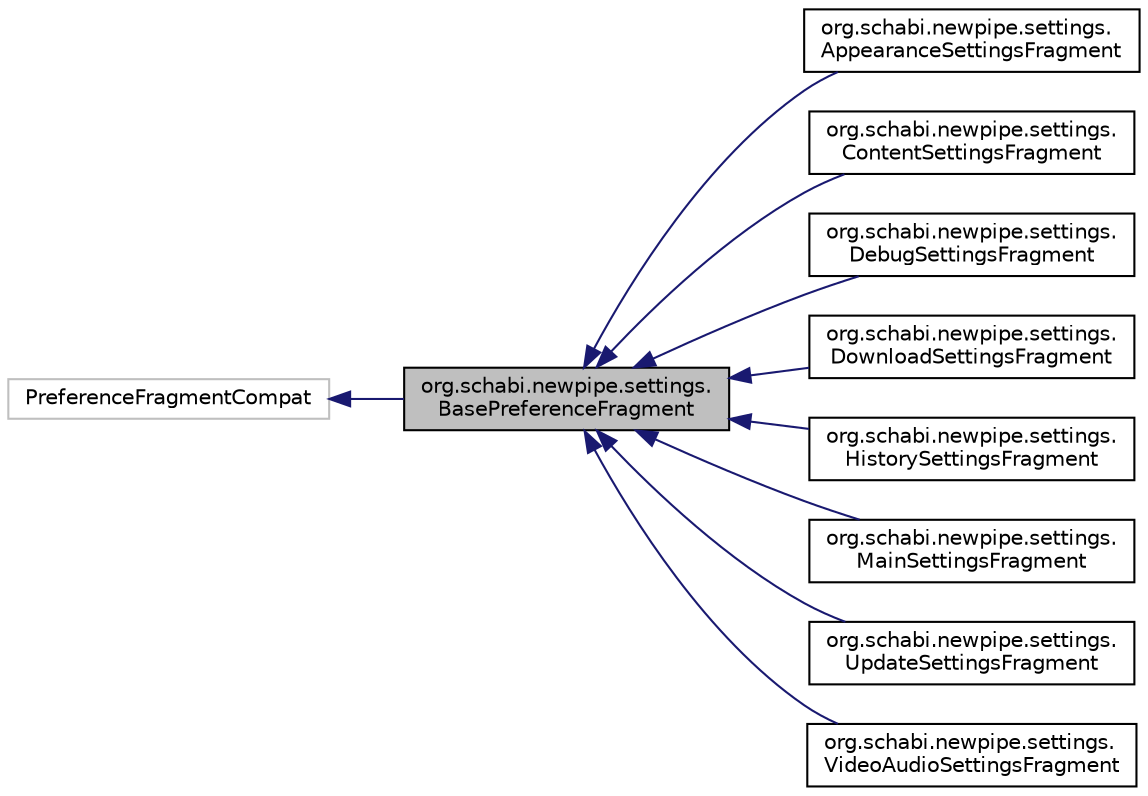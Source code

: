 digraph "org.schabi.newpipe.settings.BasePreferenceFragment"
{
 // LATEX_PDF_SIZE
  edge [fontname="Helvetica",fontsize="10",labelfontname="Helvetica",labelfontsize="10"];
  node [fontname="Helvetica",fontsize="10",shape=record];
  rankdir="LR";
  Node0 [label="org.schabi.newpipe.settings.\lBasePreferenceFragment",height=0.2,width=0.4,color="black", fillcolor="grey75", style="filled", fontcolor="black",tooltip=" "];
  Node1 -> Node0 [dir="back",color="midnightblue",fontsize="10",style="solid",fontname="Helvetica"];
  Node1 [label="PreferenceFragmentCompat",height=0.2,width=0.4,color="grey75", fillcolor="white", style="filled",tooltip=" "];
  Node0 -> Node2 [dir="back",color="midnightblue",fontsize="10",style="solid",fontname="Helvetica"];
  Node2 [label="org.schabi.newpipe.settings.\lAppearanceSettingsFragment",height=0.2,width=0.4,color="black", fillcolor="white", style="filled",URL="$classorg_1_1schabi_1_1newpipe_1_1settings_1_1_appearance_settings_fragment.html",tooltip=" "];
  Node0 -> Node3 [dir="back",color="midnightblue",fontsize="10",style="solid",fontname="Helvetica"];
  Node3 [label="org.schabi.newpipe.settings.\lContentSettingsFragment",height=0.2,width=0.4,color="black", fillcolor="white", style="filled",URL="$classorg_1_1schabi_1_1newpipe_1_1settings_1_1_content_settings_fragment.html",tooltip=" "];
  Node0 -> Node4 [dir="back",color="midnightblue",fontsize="10",style="solid",fontname="Helvetica"];
  Node4 [label="org.schabi.newpipe.settings.\lDebugSettingsFragment",height=0.2,width=0.4,color="black", fillcolor="white", style="filled",URL="$classorg_1_1schabi_1_1newpipe_1_1settings_1_1_debug_settings_fragment.html",tooltip=" "];
  Node0 -> Node5 [dir="back",color="midnightblue",fontsize="10",style="solid",fontname="Helvetica"];
  Node5 [label="org.schabi.newpipe.settings.\lDownloadSettingsFragment",height=0.2,width=0.4,color="black", fillcolor="white", style="filled",URL="$classorg_1_1schabi_1_1newpipe_1_1settings_1_1_download_settings_fragment.html",tooltip=" "];
  Node0 -> Node6 [dir="back",color="midnightblue",fontsize="10",style="solid",fontname="Helvetica"];
  Node6 [label="org.schabi.newpipe.settings.\lHistorySettingsFragment",height=0.2,width=0.4,color="black", fillcolor="white", style="filled",URL="$classorg_1_1schabi_1_1newpipe_1_1settings_1_1_history_settings_fragment.html",tooltip=" "];
  Node0 -> Node7 [dir="back",color="midnightblue",fontsize="10",style="solid",fontname="Helvetica"];
  Node7 [label="org.schabi.newpipe.settings.\lMainSettingsFragment",height=0.2,width=0.4,color="black", fillcolor="white", style="filled",URL="$classorg_1_1schabi_1_1newpipe_1_1settings_1_1_main_settings_fragment.html",tooltip=" "];
  Node0 -> Node8 [dir="back",color="midnightblue",fontsize="10",style="solid",fontname="Helvetica"];
  Node8 [label="org.schabi.newpipe.settings.\lUpdateSettingsFragment",height=0.2,width=0.4,color="black", fillcolor="white", style="filled",URL="$classorg_1_1schabi_1_1newpipe_1_1settings_1_1_update_settings_fragment.html",tooltip=" "];
  Node0 -> Node9 [dir="back",color="midnightblue",fontsize="10",style="solid",fontname="Helvetica"];
  Node9 [label="org.schabi.newpipe.settings.\lVideoAudioSettingsFragment",height=0.2,width=0.4,color="black", fillcolor="white", style="filled",URL="$classorg_1_1schabi_1_1newpipe_1_1settings_1_1_video_audio_settings_fragment.html",tooltip=" "];
}
